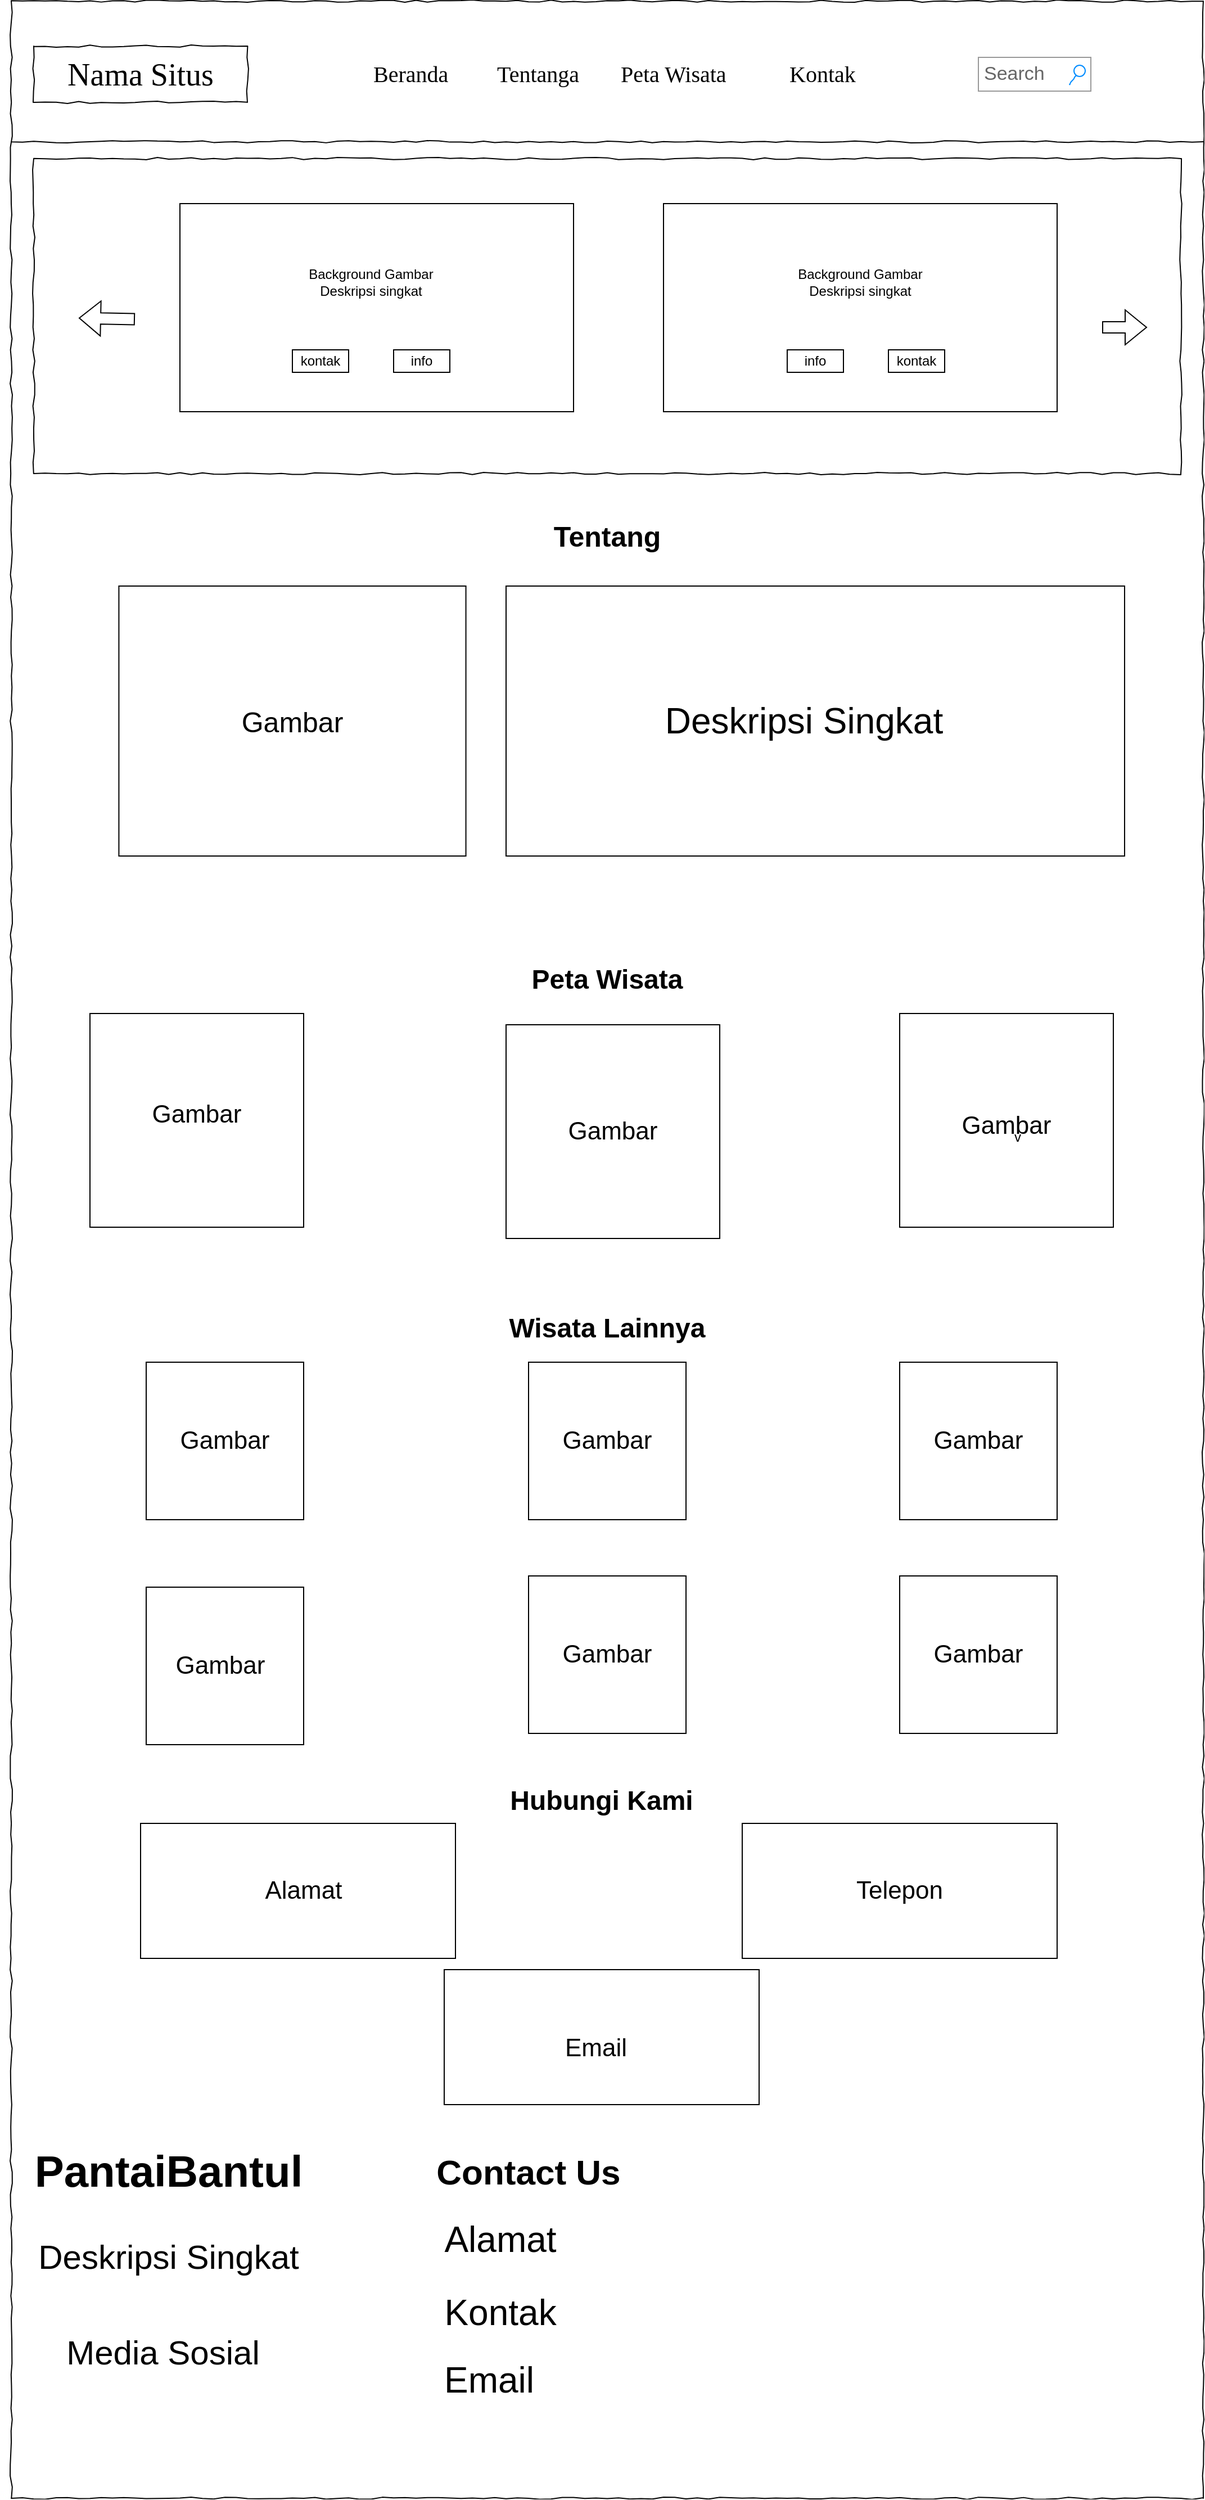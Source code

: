 <mxfile version="24.7.7">
  <diagram name="Page-1" id="03018318-947c-dd8e-b7a3-06fadd420f32">
    <mxGraphModel dx="1720" dy="907" grid="1" gridSize="10" guides="1" tooltips="1" connect="1" arrows="1" fold="1" page="1" pageScale="1" pageWidth="1100" pageHeight="850" background="none" math="0" shadow="0">
      <root>
        <mxCell id="0" />
        <mxCell id="1" parent="0" />
        <mxCell id="677b7b8949515195-1" value="" style="whiteSpace=wrap;html=1;rounded=0;shadow=0;labelBackgroundColor=none;strokeColor=#000000;strokeWidth=1;fillColor=none;fontFamily=Verdana;fontSize=12;fontColor=#000000;align=center;comic=1;" parent="1" vertex="1">
          <mxGeometry x="20" y="20" width="1060" height="2220" as="geometry" />
        </mxCell>
        <mxCell id="677b7b8949515195-2" value="Nama Situs" style="whiteSpace=wrap;html=1;rounded=0;shadow=0;labelBackgroundColor=none;strokeWidth=1;fontFamily=Verdana;fontSize=28;align=center;comic=1;" parent="1" vertex="1">
          <mxGeometry x="40" y="60" width="190" height="50" as="geometry" />
        </mxCell>
        <mxCell id="677b7b8949515195-3" value="Search" style="strokeWidth=1;shadow=0;dashed=0;align=center;html=1;shape=mxgraph.mockup.forms.searchBox;strokeColor=#999999;mainText=;strokeColor2=#008cff;fontColor=#666666;fontSize=17;align=left;spacingLeft=3;rounded=0;labelBackgroundColor=none;comic=1;" parent="1" vertex="1">
          <mxGeometry x="880" y="70" width="100" height="30" as="geometry" />
        </mxCell>
        <mxCell id="677b7b8949515195-4" value="&lt;font style=&quot;font-size: 20px;&quot;&gt;Beranda&lt;/font&gt;" style="text;html=1;points=[];align=left;verticalAlign=top;spacingTop=-4;fontSize=14;fontFamily=Verdana" parent="1" vertex="1">
          <mxGeometry x="340" y="70" width="60" height="20" as="geometry" />
        </mxCell>
        <mxCell id="677b7b8949515195-5" value="&lt;font style=&quot;font-size: 20px;&quot;&gt;Tentanga&lt;/font&gt;" style="text;html=1;points=[];align=left;verticalAlign=top;spacingTop=-4;fontSize=14;fontFamily=Verdana" parent="1" vertex="1">
          <mxGeometry x="450" y="70" width="60" height="20" as="geometry" />
        </mxCell>
        <mxCell id="677b7b8949515195-6" value="&lt;font style=&quot;font-size: 20px;&quot;&gt;Peta Wisata&lt;/font&gt;" style="text;html=1;points=[];align=left;verticalAlign=top;spacingTop=-4;fontSize=14;fontFamily=Verdana" parent="1" vertex="1">
          <mxGeometry x="560" y="70" width="120" height="20" as="geometry" />
        </mxCell>
        <mxCell id="677b7b8949515195-7" value="&lt;font style=&quot;font-size: 20px;&quot;&gt;Kontak&lt;/font&gt;" style="text;html=1;points=[];align=left;verticalAlign=top;spacingTop=-4;fontSize=14;fontFamily=Verdana" parent="1" vertex="1">
          <mxGeometry x="710" y="70" width="60" height="20" as="geometry" />
        </mxCell>
        <mxCell id="677b7b8949515195-9" value="" style="line;strokeWidth=1;html=1;rounded=0;shadow=0;labelBackgroundColor=none;fillColor=none;fontFamily=Verdana;fontSize=14;fontColor=#000000;align=center;comic=1;" parent="1" vertex="1">
          <mxGeometry x="20" y="140" width="1060" height="10" as="geometry" />
        </mxCell>
        <mxCell id="677b7b8949515195-10" value="" style="whiteSpace=wrap;html=1;rounded=0;shadow=0;labelBackgroundColor=none;strokeWidth=1;fillColor=none;fontFamily=Verdana;fontSize=12;align=center;comic=1;" parent="1" vertex="1">
          <mxGeometry x="40" y="160" width="1020" height="280" as="geometry" />
        </mxCell>
        <mxCell id="cR5K1Hqnl-V76q1b8mRN-5" value="" style="rounded=0;whiteSpace=wrap;html=1;" vertex="1" parent="1">
          <mxGeometry x="170" y="200" width="350" height="185" as="geometry" />
        </mxCell>
        <mxCell id="cR5K1Hqnl-V76q1b8mRN-7" value="" style="rounded=0;whiteSpace=wrap;html=1;" vertex="1" parent="1">
          <mxGeometry x="600" y="200" width="350" height="185" as="geometry" />
        </mxCell>
        <mxCell id="cR5K1Hqnl-V76q1b8mRN-9" value="" style="shape=flexArrow;endArrow=classic;html=1;rounded=0;" edge="1" parent="1">
          <mxGeometry width="50" height="50" relative="1" as="geometry">
            <mxPoint x="990" y="310" as="sourcePoint" />
            <mxPoint x="1030" y="310" as="targetPoint" />
          </mxGeometry>
        </mxCell>
        <mxCell id="cR5K1Hqnl-V76q1b8mRN-10" value="" style="shape=flexArrow;endArrow=classic;html=1;rounded=0;" edge="1" parent="1">
          <mxGeometry width="50" height="50" relative="1" as="geometry">
            <mxPoint x="130" y="302.79" as="sourcePoint" />
            <mxPoint x="80" y="301.726" as="targetPoint" />
          </mxGeometry>
        </mxCell>
        <mxCell id="cR5K1Hqnl-V76q1b8mRN-11" value="Background Gambar&lt;div&gt;Deskripsi singkat&lt;/div&gt;" style="text;html=1;align=center;verticalAlign=middle;whiteSpace=wrap;rounded=0;" vertex="1" parent="1">
          <mxGeometry x="210" y="240" width="260" height="60" as="geometry" />
        </mxCell>
        <mxCell id="cR5K1Hqnl-V76q1b8mRN-12" value="Background Gambar&lt;div&gt;Deskripsi singkat&lt;/div&gt;" style="text;html=1;align=center;verticalAlign=middle;whiteSpace=wrap;rounded=0;" vertex="1" parent="1">
          <mxGeometry x="645" y="240" width="260" height="60" as="geometry" />
        </mxCell>
        <mxCell id="cR5K1Hqnl-V76q1b8mRN-13" value="kontak" style="rounded=0;whiteSpace=wrap;html=1;" vertex="1" parent="1">
          <mxGeometry x="270" y="330" width="50" height="20" as="geometry" />
        </mxCell>
        <mxCell id="cR5K1Hqnl-V76q1b8mRN-14" value="info" style="rounded=0;whiteSpace=wrap;html=1;" vertex="1" parent="1">
          <mxGeometry x="360" y="330" width="50" height="20" as="geometry" />
        </mxCell>
        <mxCell id="cR5K1Hqnl-V76q1b8mRN-15" value="info" style="rounded=0;whiteSpace=wrap;html=1;" vertex="1" parent="1">
          <mxGeometry x="710" y="330" width="50" height="20" as="geometry" />
        </mxCell>
        <mxCell id="cR5K1Hqnl-V76q1b8mRN-16" value="kontak" style="rounded=0;whiteSpace=wrap;html=1;" vertex="1" parent="1">
          <mxGeometry x="800" y="330" width="50" height="20" as="geometry" />
        </mxCell>
        <mxCell id="cR5K1Hqnl-V76q1b8mRN-18" value="" style="rounded=0;whiteSpace=wrap;html=1;" vertex="1" parent="1">
          <mxGeometry x="115.71" y="540" width="308.57" height="240" as="geometry" />
        </mxCell>
        <mxCell id="cR5K1Hqnl-V76q1b8mRN-19" value="" style="rounded=0;whiteSpace=wrap;html=1;" vertex="1" parent="1">
          <mxGeometry x="460" y="540" width="549.99" height="240" as="geometry" />
        </mxCell>
        <mxCell id="cR5K1Hqnl-V76q1b8mRN-20" value="&lt;font style=&quot;font-size: 32px;&quot;&gt;Deskripsi Singkat&lt;/font&gt;" style="text;html=1;align=center;verticalAlign=middle;whiteSpace=wrap;rounded=0;" vertex="1" parent="1">
          <mxGeometry x="530" y="610" width="390" height="100" as="geometry" />
        </mxCell>
        <mxCell id="cR5K1Hqnl-V76q1b8mRN-21" value="&lt;font style=&quot;font-size: 25px;&quot;&gt;&lt;b&gt;Tentang&lt;/b&gt;&lt;/font&gt;" style="text;html=1;align=center;verticalAlign=middle;whiteSpace=wrap;rounded=0;" vertex="1" parent="1">
          <mxGeometry x="520" y="480" width="60" height="30" as="geometry" />
        </mxCell>
        <mxCell id="cR5K1Hqnl-V76q1b8mRN-22" value="&lt;font style=&quot;font-size: 25px;&quot;&gt;Gambar&lt;/font&gt;" style="text;html=1;align=center;verticalAlign=middle;whiteSpace=wrap;rounded=0;" vertex="1" parent="1">
          <mxGeometry x="204.99" y="625" width="130" height="70" as="geometry" />
        </mxCell>
        <mxCell id="cR5K1Hqnl-V76q1b8mRN-23" value="&lt;font style=&quot;font-size: 24px;&quot;&gt;&lt;b&gt;Peta Wisata&lt;/b&gt;&lt;/font&gt;" style="text;html=1;align=center;verticalAlign=middle;whiteSpace=wrap;rounded=0;" vertex="1" parent="1">
          <mxGeometry x="440" y="860" width="220" height="60" as="geometry" />
        </mxCell>
        <mxCell id="cR5K1Hqnl-V76q1b8mRN-24" value="" style="whiteSpace=wrap;html=1;aspect=fixed;" vertex="1" parent="1">
          <mxGeometry x="90" y="920" width="190" height="190" as="geometry" />
        </mxCell>
        <mxCell id="cR5K1Hqnl-V76q1b8mRN-25" value="" style="whiteSpace=wrap;html=1;aspect=fixed;" vertex="1" parent="1">
          <mxGeometry x="460" y="930" width="190" height="190" as="geometry" />
        </mxCell>
        <mxCell id="cR5K1Hqnl-V76q1b8mRN-26" value="" style="whiteSpace=wrap;html=1;aspect=fixed;" vertex="1" parent="1">
          <mxGeometry x="810" y="920" width="190" height="190" as="geometry" />
        </mxCell>
        <mxCell id="cR5K1Hqnl-V76q1b8mRN-27" value="&lt;b&gt;&lt;font style=&quot;font-size: 24px;&quot;&gt;Wisata Lainnya&lt;/font&gt;&lt;/b&gt;" style="text;html=1;align=center;verticalAlign=middle;whiteSpace=wrap;rounded=0;" vertex="1" parent="1">
          <mxGeometry x="440" y="1160" width="220" height="80" as="geometry" />
        </mxCell>
        <mxCell id="cR5K1Hqnl-V76q1b8mRN-31" value="" style="whiteSpace=wrap;html=1;aspect=fixed;" vertex="1" parent="1">
          <mxGeometry x="810" y="1230" width="140" height="140" as="geometry" />
        </mxCell>
        <mxCell id="cR5K1Hqnl-V76q1b8mRN-32" value="" style="whiteSpace=wrap;html=1;aspect=fixed;" vertex="1" parent="1">
          <mxGeometry x="480" y="1230" width="140" height="140" as="geometry" />
        </mxCell>
        <mxCell id="cR5K1Hqnl-V76q1b8mRN-33" value="" style="whiteSpace=wrap;html=1;aspect=fixed;" vertex="1" parent="1">
          <mxGeometry x="140" y="1230" width="140" height="140" as="geometry" />
        </mxCell>
        <mxCell id="cR5K1Hqnl-V76q1b8mRN-34" value="" style="whiteSpace=wrap;html=1;aspect=fixed;" vertex="1" parent="1">
          <mxGeometry x="140" y="1430" width="140" height="140" as="geometry" />
        </mxCell>
        <mxCell id="cR5K1Hqnl-V76q1b8mRN-35" value="" style="whiteSpace=wrap;html=1;aspect=fixed;" vertex="1" parent="1">
          <mxGeometry x="480" y="1420" width="140" height="140" as="geometry" />
        </mxCell>
        <mxCell id="cR5K1Hqnl-V76q1b8mRN-36" value="" style="whiteSpace=wrap;html=1;aspect=fixed;" vertex="1" parent="1">
          <mxGeometry x="810" y="1420" width="140" height="140" as="geometry" />
        </mxCell>
        <mxCell id="cR5K1Hqnl-V76q1b8mRN-37" value="&lt;font style=&quot;font-size: 22px;&quot;&gt;Gambar&lt;/font&gt;" style="text;html=1;align=center;verticalAlign=middle;whiteSpace=wrap;rounded=0;" vertex="1" parent="1">
          <mxGeometry x="95" y="970" width="180" height="80" as="geometry" />
        </mxCell>
        <mxCell id="cR5K1Hqnl-V76q1b8mRN-38" value="&lt;font style=&quot;font-size: 22px;&quot;&gt;Gambar&lt;/font&gt;" style="text;html=1;align=center;verticalAlign=middle;whiteSpace=wrap;rounded=0;" vertex="1" parent="1">
          <mxGeometry x="815" y="980" width="180" height="80" as="geometry" />
        </mxCell>
        <mxCell id="cR5K1Hqnl-V76q1b8mRN-39" value="&lt;font style=&quot;font-size: 22px;&quot;&gt;Gambar&lt;/font&gt;" style="text;html=1;align=center;verticalAlign=middle;whiteSpace=wrap;rounded=0;" vertex="1" parent="1">
          <mxGeometry x="465" y="985" width="180" height="80" as="geometry" />
        </mxCell>
        <mxCell id="cR5K1Hqnl-V76q1b8mRN-40" value="v&lt;span style=&quot;color: rgba(0, 0, 0, 0); font-family: monospace; font-size: 0px; text-align: start; text-wrap: nowrap;&quot;&gt;%3CmxGraphModel%3E%3Croot%3E%3CmxCell%20id%3D%220%22%2F%3E%3CmxCell%20id%3D%221%22%20parent%3D%220%22%2F%3E%3CmxCell%20id%3D%222%22%20value%3D%22%26lt%3Bfont%20style%3D%26quot%3Bfont-size%3A%2022px%3B%26quot%3B%26gt%3BGambar%26lt%3B%2Ffont%26gt%3B%22%20style%3D%22text%3Bhtml%3D1%3Balign%3Dcenter%3BverticalAlign%3Dmiddle%3BwhiteSpace%3Dwrap%3Brounded%3D0%3B%22%20vertex%3D%221%22%20parent%3D%221%22%3E%3CmxGeometry%20x%3D%22815%22%20y%3D%22980%22%20width%3D%22180%22%20height%3D%2280%22%20as%3D%22geometry%22%2F%3E%3C%2FmxCell%3E%3C%2Froot%3E%3C%2FmxGraphModel%3E&lt;/span&gt;" style="text;html=1;align=center;verticalAlign=middle;whiteSpace=wrap;rounded=0;" vertex="1" parent="1">
          <mxGeometry x="825" y="990" width="180" height="80" as="geometry" />
        </mxCell>
        <mxCell id="cR5K1Hqnl-V76q1b8mRN-41" value="&lt;font style=&quot;font-size: 22px;&quot;&gt;Gambar&lt;/font&gt;" style="text;html=1;align=center;verticalAlign=middle;whiteSpace=wrap;rounded=0;" vertex="1" parent="1">
          <mxGeometry x="790" y="1450" width="180" height="80" as="geometry" />
        </mxCell>
        <mxCell id="cR5K1Hqnl-V76q1b8mRN-42" value="&lt;font style=&quot;font-size: 22px;&quot;&gt;Gambar&lt;/font&gt;" style="text;html=1;align=center;verticalAlign=middle;whiteSpace=wrap;rounded=0;" vertex="1" parent="1">
          <mxGeometry x="460" y="1450" width="180" height="80" as="geometry" />
        </mxCell>
        <mxCell id="cR5K1Hqnl-V76q1b8mRN-43" value="&lt;font style=&quot;font-size: 22px;&quot;&gt;Gambar&lt;/font&gt;" style="text;html=1;align=center;verticalAlign=middle;whiteSpace=wrap;rounded=0;" vertex="1" parent="1">
          <mxGeometry x="115.71" y="1460" width="180" height="80" as="geometry" />
        </mxCell>
        <mxCell id="cR5K1Hqnl-V76q1b8mRN-44" value="&lt;font style=&quot;font-size: 22px;&quot;&gt;Gambar&lt;/font&gt;" style="text;html=1;align=center;verticalAlign=middle;whiteSpace=wrap;rounded=0;" vertex="1" parent="1">
          <mxGeometry x="790" y="1260" width="180" height="80" as="geometry" />
        </mxCell>
        <mxCell id="cR5K1Hqnl-V76q1b8mRN-45" value="&lt;font style=&quot;font-size: 22px;&quot;&gt;Gambar&lt;/font&gt;" style="text;html=1;align=center;verticalAlign=middle;whiteSpace=wrap;rounded=0;" vertex="1" parent="1">
          <mxGeometry x="460" y="1260" width="180" height="80" as="geometry" />
        </mxCell>
        <mxCell id="cR5K1Hqnl-V76q1b8mRN-46" value="&lt;font style=&quot;font-size: 22px;&quot;&gt;Gambar&lt;/font&gt;" style="text;html=1;align=center;verticalAlign=middle;whiteSpace=wrap;rounded=0;" vertex="1" parent="1">
          <mxGeometry x="120" y="1260" width="180" height="80" as="geometry" />
        </mxCell>
        <mxCell id="cR5K1Hqnl-V76q1b8mRN-47" value="&lt;b&gt;&lt;font style=&quot;font-size: 24px;&quot;&gt;Hubungi Kami&lt;/font&gt;&lt;/b&gt;" style="text;html=1;align=center;verticalAlign=middle;whiteSpace=wrap;rounded=0;" vertex="1" parent="1">
          <mxGeometry x="405" y="1590" width="280" height="60" as="geometry" />
        </mxCell>
        <mxCell id="cR5K1Hqnl-V76q1b8mRN-49" value="" style="rounded=0;whiteSpace=wrap;html=1;" vertex="1" parent="1">
          <mxGeometry x="135" y="1640" width="280" height="120" as="geometry" />
        </mxCell>
        <mxCell id="cR5K1Hqnl-V76q1b8mRN-50" value="" style="rounded=0;whiteSpace=wrap;html=1;" vertex="1" parent="1">
          <mxGeometry x="405" y="1770" width="280" height="120" as="geometry" />
        </mxCell>
        <mxCell id="cR5K1Hqnl-V76q1b8mRN-51" value="" style="rounded=0;whiteSpace=wrap;html=1;" vertex="1" parent="1">
          <mxGeometry x="670" y="1640" width="280" height="120" as="geometry" />
        </mxCell>
        <mxCell id="cR5K1Hqnl-V76q1b8mRN-52" value="&lt;span style=&quot;font-size: 22px;&quot;&gt;Alamat&lt;/span&gt;" style="text;html=1;align=center;verticalAlign=middle;whiteSpace=wrap;rounded=0;" vertex="1" parent="1">
          <mxGeometry x="155" y="1670" width="250" height="60" as="geometry" />
        </mxCell>
        <mxCell id="cR5K1Hqnl-V76q1b8mRN-53" value="&lt;font style=&quot;font-size: 22px;&quot;&gt;Email&lt;/font&gt;" style="text;html=1;align=center;verticalAlign=middle;whiteSpace=wrap;rounded=0;" vertex="1" parent="1">
          <mxGeometry x="415" y="1810" width="250" height="60" as="geometry" />
        </mxCell>
        <mxCell id="cR5K1Hqnl-V76q1b8mRN-54" value="&lt;font style=&quot;font-size: 22px;&quot;&gt;Telepon&lt;/font&gt;" style="text;html=1;align=center;verticalAlign=middle;whiteSpace=wrap;rounded=0;" vertex="1" parent="1">
          <mxGeometry x="685" y="1670" width="250" height="60" as="geometry" />
        </mxCell>
        <mxCell id="cR5K1Hqnl-V76q1b8mRN-55" value="&lt;font size=&quot;1&quot; style=&quot;&quot;&gt;&lt;b style=&quot;font-size: 39px;&quot;&gt;PantaiBantul&lt;/b&gt;&lt;/font&gt;" style="text;html=1;align=center;verticalAlign=middle;whiteSpace=wrap;rounded=0;" vertex="1" parent="1">
          <mxGeometry x="40" y="1920" width="240" height="60" as="geometry" />
        </mxCell>
        <mxCell id="cR5K1Hqnl-V76q1b8mRN-56" value="&lt;b style=&quot;&quot;&gt;&lt;font style=&quot;font-size: 31px;&quot;&gt;Contact Us&lt;/font&gt;&lt;/b&gt;" style="text;html=1;align=center;verticalAlign=middle;whiteSpace=wrap;rounded=0;" vertex="1" parent="1">
          <mxGeometry x="360" y="1920" width="240" height="60" as="geometry" />
        </mxCell>
        <mxCell id="cR5K1Hqnl-V76q1b8mRN-57" value="&lt;font style=&quot;font-size: 32px;&quot;&gt;Alamat&lt;/font&gt;" style="text;html=1;align=center;verticalAlign=middle;whiteSpace=wrap;rounded=0;" vertex="1" parent="1">
          <mxGeometry x="370" y="1980" width="170" height="60" as="geometry" />
        </mxCell>
        <mxCell id="cR5K1Hqnl-V76q1b8mRN-59" value="&lt;font style=&quot;font-size: 32px;&quot;&gt;Kontak&lt;/font&gt;" style="text;html=1;align=center;verticalAlign=middle;whiteSpace=wrap;rounded=0;" vertex="1" parent="1">
          <mxGeometry x="365" y="2040" width="180" height="70" as="geometry" />
        </mxCell>
        <mxCell id="cR5K1Hqnl-V76q1b8mRN-60" value="&lt;font style=&quot;font-size: 32px;&quot;&gt;Email&lt;/font&gt;" style="text;html=1;align=center;verticalAlign=middle;whiteSpace=wrap;rounded=0;" vertex="1" parent="1">
          <mxGeometry x="350" y="2100" width="190" height="70" as="geometry" />
        </mxCell>
        <mxCell id="cR5K1Hqnl-V76q1b8mRN-61" value="&lt;font style=&quot;font-size: 30px;&quot;&gt;Deskripsi Singkat&lt;/font&gt;" style="text;html=1;align=center;verticalAlign=middle;whiteSpace=wrap;rounded=0;" vertex="1" parent="1">
          <mxGeometry x="10" y="2000" width="300" height="50" as="geometry" />
        </mxCell>
        <mxCell id="cR5K1Hqnl-V76q1b8mRN-62" value="&lt;font style=&quot;font-size: 30px;&quot;&gt;Media Sosial&lt;/font&gt;" style="text;html=1;align=center;verticalAlign=middle;whiteSpace=wrap;rounded=0;" vertex="1" parent="1">
          <mxGeometry x="20" y="2080" width="270" height="60" as="geometry" />
        </mxCell>
      </root>
    </mxGraphModel>
  </diagram>
</mxfile>
